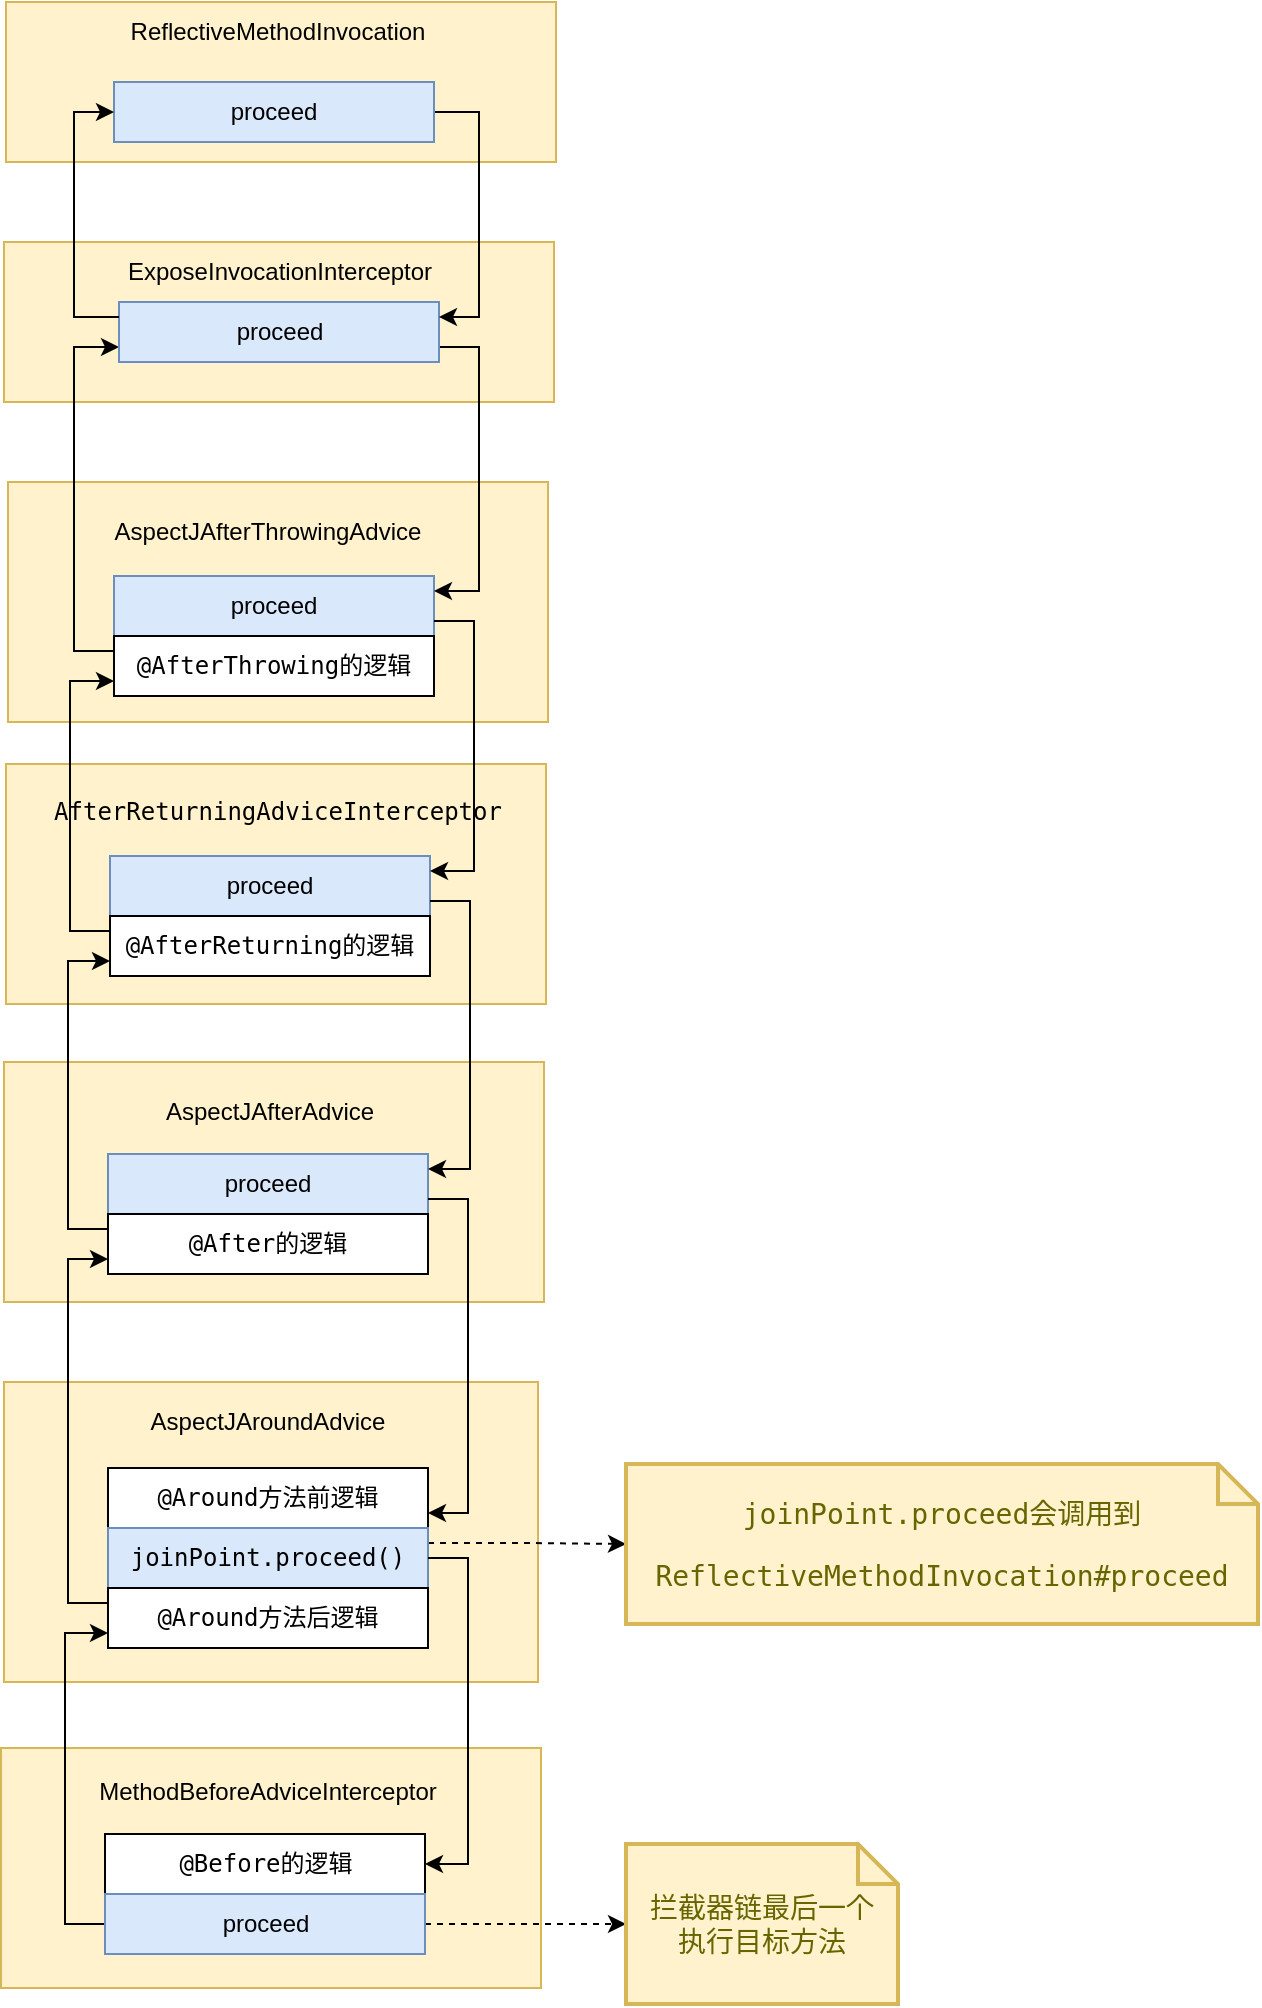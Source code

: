 <mxfile version="15.8.4" type="device"><diagram id="C2cQniBZWkqgplgNqJg-" name="第 1 页"><mxGraphModel dx="946" dy="1794" grid="1" gridSize="10" guides="1" tooltips="1" connect="1" arrows="1" fold="1" page="1" pageScale="1" pageWidth="827" pageHeight="1169" math="0" shadow="0"><root><mxCell id="0"/><mxCell id="1" parent="0"/><mxCell id="9vzoTqMDl0IDBazi-krJ-7" value="&lt;pre&gt;&lt;br&gt;&lt;/pre&gt;" style="rounded=0;whiteSpace=wrap;html=1;fillColor=#fff2cc;strokeColor=#d6b656;" parent="1" vertex="1"><mxGeometry x="103" y="100" width="275" height="80" as="geometry"/></mxCell><mxCell id="9vzoTqMDl0IDBazi-krJ-8" value="" style="rounded=0;whiteSpace=wrap;html=1;fillColor=#fff2cc;strokeColor=#d6b656;" parent="1" vertex="1"><mxGeometry x="105" y="220" width="270" height="120" as="geometry"/></mxCell><mxCell id="9vzoTqMDl0IDBazi-krJ-9" value="proceed" style="rounded=0;whiteSpace=wrap;html=1;fillColor=#dae8fc;strokeColor=#6c8ebf;" parent="1" vertex="1"><mxGeometry x="158" y="267" width="160" height="30" as="geometry"/></mxCell><mxCell id="VpmOFr-TTNhVRPLZfCgx-13" style="edgeStyle=orthogonalEdgeStyle;rounded=0;orthogonalLoop=1;jettySize=auto;html=1;exitX=0;exitY=0.25;exitDx=0;exitDy=0;entryX=0;entryY=0.75;entryDx=0;entryDy=0;" edge="1" parent="1" source="9vzoTqMDl0IDBazi-krJ-10" target="9vzoTqMDl0IDBazi-krJ-33"><mxGeometry relative="1" as="geometry"/></mxCell><mxCell id="9vzoTqMDl0IDBazi-krJ-10" value="&lt;pre&gt;@AfterThrowing的逻辑&lt;/pre&gt;" style="rounded=0;whiteSpace=wrap;html=1;" parent="1" vertex="1"><mxGeometry x="158" y="297" width="160" height="30" as="geometry"/></mxCell><mxCell id="9vzoTqMDl0IDBazi-krJ-12" value="AspectJAfterThrowingAdvice" style="text;html=1;strokeColor=none;fillColor=none;align=center;verticalAlign=middle;whiteSpace=wrap;rounded=0;" parent="1" vertex="1"><mxGeometry x="205" y="230" width="60" height="30" as="geometry"/></mxCell><mxCell id="9vzoTqMDl0IDBazi-krJ-13" value="" style="rounded=0;whiteSpace=wrap;html=1;fillColor=#fff2cc;strokeColor=#d6b656;" parent="1" vertex="1"><mxGeometry x="104" y="361" width="270" height="120" as="geometry"/></mxCell><mxCell id="9vzoTqMDl0IDBazi-krJ-14" value="proceed" style="rounded=0;whiteSpace=wrap;html=1;fillColor=#dae8fc;strokeColor=#6c8ebf;" parent="1" vertex="1"><mxGeometry x="156" y="407" width="160" height="30" as="geometry"/></mxCell><mxCell id="VpmOFr-TTNhVRPLZfCgx-12" style="edgeStyle=orthogonalEdgeStyle;rounded=0;orthogonalLoop=1;jettySize=auto;html=1;exitX=0;exitY=0.25;exitDx=0;exitDy=0;entryX=0;entryY=0.75;entryDx=0;entryDy=0;" edge="1" parent="1" source="9vzoTqMDl0IDBazi-krJ-15" target="9vzoTqMDl0IDBazi-krJ-10"><mxGeometry relative="1" as="geometry"/></mxCell><mxCell id="9vzoTqMDl0IDBazi-krJ-15" value="&lt;pre&gt;@AfterReturning的逻辑&lt;br&gt;&lt;/pre&gt;" style="rounded=0;whiteSpace=wrap;html=1;" parent="1" vertex="1"><mxGeometry x="156" y="437" width="160" height="30" as="geometry"/></mxCell><mxCell id="9vzoTqMDl0IDBazi-krJ-16" value="&lt;pre&gt;AfterReturningAdviceInterceptor&lt;/pre&gt;" style="text;html=1;strokeColor=none;fillColor=none;align=center;verticalAlign=middle;whiteSpace=wrap;rounded=0;" parent="1" vertex="1"><mxGeometry x="210" y="370" width="60" height="30" as="geometry"/></mxCell><mxCell id="9vzoTqMDl0IDBazi-krJ-17" value="" style="rounded=0;whiteSpace=wrap;html=1;fillColor=#fff2cc;strokeColor=#d6b656;" parent="1" vertex="1"><mxGeometry x="103" y="510" width="270" height="120" as="geometry"/></mxCell><mxCell id="9vzoTqMDl0IDBazi-krJ-18" value="proceed" style="rounded=0;whiteSpace=wrap;html=1;fillColor=#dae8fc;strokeColor=#6c8ebf;" parent="1" vertex="1"><mxGeometry x="155" y="556" width="160" height="30" as="geometry"/></mxCell><mxCell id="VpmOFr-TTNhVRPLZfCgx-11" style="edgeStyle=orthogonalEdgeStyle;rounded=0;orthogonalLoop=1;jettySize=auto;html=1;exitX=0;exitY=0.25;exitDx=0;exitDy=0;entryX=0;entryY=0.75;entryDx=0;entryDy=0;" edge="1" parent="1" source="9vzoTqMDl0IDBazi-krJ-19" target="9vzoTqMDl0IDBazi-krJ-15"><mxGeometry relative="1" as="geometry"/></mxCell><mxCell id="9vzoTqMDl0IDBazi-krJ-19" value="&lt;pre&gt;@After的逻辑&lt;br&gt;&lt;/pre&gt;" style="rounded=0;whiteSpace=wrap;html=1;" parent="1" vertex="1"><mxGeometry x="155" y="586" width="160" height="30" as="geometry"/></mxCell><mxCell id="9vzoTqMDl0IDBazi-krJ-20" value="AspectJAfterAdvice" style="text;html=1;strokeColor=none;fillColor=none;align=center;verticalAlign=middle;whiteSpace=wrap;rounded=0;" parent="1" vertex="1"><mxGeometry x="206" y="520" width="60" height="30" as="geometry"/></mxCell><mxCell id="9vzoTqMDl0IDBazi-krJ-21" value="" style="rounded=0;whiteSpace=wrap;html=1;fillColor=#fff2cc;strokeColor=#d6b656;" parent="1" vertex="1"><mxGeometry x="103" y="670" width="267" height="150" as="geometry"/></mxCell><mxCell id="9vzoTqMDl0IDBazi-krJ-23" value="&lt;pre&gt;&lt;pre&gt;@Around方法前逻辑&lt;/pre&gt;&lt;/pre&gt;" style="rounded=0;whiteSpace=wrap;html=1;" parent="1" vertex="1"><mxGeometry x="155" y="713" width="160" height="30" as="geometry"/></mxCell><mxCell id="9vzoTqMDl0IDBazi-krJ-24" value="AspectJAroundAdvice" style="text;html=1;strokeColor=none;fillColor=none;align=center;verticalAlign=middle;whiteSpace=wrap;rounded=0;" parent="1" vertex="1"><mxGeometry x="205" y="675" width="60" height="30" as="geometry"/></mxCell><mxCell id="VpmOFr-TTNhVRPLZfCgx-28" style="edgeStyle=orthogonalEdgeStyle;rounded=0;orthogonalLoop=1;jettySize=auto;html=1;exitX=1;exitY=0.25;exitDx=0;exitDy=0;entryX=0;entryY=0.5;entryDx=0;entryDy=0;entryPerimeter=0;dashed=1;" edge="1" parent="1" source="9vzoTqMDl0IDBazi-krJ-25" target="VpmOFr-TTNhVRPLZfCgx-23"><mxGeometry relative="1" as="geometry"/></mxCell><mxCell id="9vzoTqMDl0IDBazi-krJ-25" value="&lt;pre&gt;&lt;pre&gt;&lt;pre&gt;joinPoint.proceed()&lt;/pre&gt;&lt;/pre&gt;&lt;/pre&gt;" style="rounded=0;whiteSpace=wrap;html=1;fillColor=#dae8fc;strokeColor=#6c8ebf;" parent="1" vertex="1"><mxGeometry x="155" y="743" width="160" height="30" as="geometry"/></mxCell><mxCell id="VpmOFr-TTNhVRPLZfCgx-9" style="edgeStyle=orthogonalEdgeStyle;rounded=0;orthogonalLoop=1;jettySize=auto;html=1;exitX=0;exitY=0.25;exitDx=0;exitDy=0;entryX=0;entryY=0.75;entryDx=0;entryDy=0;" edge="1" parent="1" source="9vzoTqMDl0IDBazi-krJ-26" target="9vzoTqMDl0IDBazi-krJ-19"><mxGeometry relative="1" as="geometry"/></mxCell><mxCell id="9vzoTqMDl0IDBazi-krJ-26" value="&lt;pre&gt;&lt;pre&gt;@Around方法后逻辑&lt;/pre&gt;&lt;/pre&gt;" style="rounded=0;whiteSpace=wrap;html=1;" parent="1" vertex="1"><mxGeometry x="155" y="773" width="160" height="30" as="geometry"/></mxCell><mxCell id="9vzoTqMDl0IDBazi-krJ-27" value="" style="rounded=0;whiteSpace=wrap;html=1;fillColor=#fff2cc;strokeColor=#d6b656;" parent="1" vertex="1"><mxGeometry x="101.5" y="853" width="270" height="120" as="geometry"/></mxCell><mxCell id="9vzoTqMDl0IDBazi-krJ-28" value="&lt;pre&gt;@Before的逻辑&lt;/pre&gt;" style="rounded=0;whiteSpace=wrap;html=1;" parent="1" vertex="1"><mxGeometry x="153.5" y="896" width="160" height="30" as="geometry"/></mxCell><mxCell id="VpmOFr-TTNhVRPLZfCgx-8" style="edgeStyle=orthogonalEdgeStyle;rounded=0;orthogonalLoop=1;jettySize=auto;html=1;exitX=0;exitY=0.5;exitDx=0;exitDy=0;entryX=0;entryY=0.75;entryDx=0;entryDy=0;" edge="1" parent="1" source="9vzoTqMDl0IDBazi-krJ-29" target="9vzoTqMDl0IDBazi-krJ-26"><mxGeometry relative="1" as="geometry"/></mxCell><mxCell id="VpmOFr-TTNhVRPLZfCgx-27" style="edgeStyle=orthogonalEdgeStyle;rounded=0;orthogonalLoop=1;jettySize=auto;html=1;exitX=1;exitY=0.5;exitDx=0;exitDy=0;entryX=0;entryY=0.5;entryDx=0;entryDy=0;entryPerimeter=0;dashed=1;" edge="1" parent="1" source="9vzoTqMDl0IDBazi-krJ-29" target="VpmOFr-TTNhVRPLZfCgx-5"><mxGeometry relative="1" as="geometry"/></mxCell><mxCell id="9vzoTqMDl0IDBazi-krJ-29" value="&lt;pre&gt;&lt;span style=&quot;font-family: &amp;#34;helvetica&amp;#34;&quot;&gt;proceed&lt;/span&gt;&lt;br&gt;&lt;/pre&gt;" style="rounded=0;whiteSpace=wrap;html=1;fillColor=#dae8fc;strokeColor=#6c8ebf;" parent="1" vertex="1"><mxGeometry x="153.5" y="926" width="160" height="30" as="geometry"/></mxCell><mxCell id="9vzoTqMDl0IDBazi-krJ-30" value="MethodBeforeAdviceInterceptor" style="text;html=1;strokeColor=none;fillColor=none;align=center;verticalAlign=middle;whiteSpace=wrap;rounded=0;" parent="1" vertex="1"><mxGeometry x="205" y="860" width="60" height="30" as="geometry"/></mxCell><mxCell id="9vzoTqMDl0IDBazi-krJ-32" value="ExposeInvocationInterceptor" style="text;html=1;strokeColor=none;fillColor=none;align=center;verticalAlign=middle;whiteSpace=wrap;rounded=0;" parent="1" vertex="1"><mxGeometry x="210.5" y="100" width="60" height="30" as="geometry"/></mxCell><mxCell id="VpmOFr-TTNhVRPLZfCgx-18" style="edgeStyle=orthogonalEdgeStyle;rounded=0;orthogonalLoop=1;jettySize=auto;html=1;exitX=1;exitY=0.75;exitDx=0;exitDy=0;entryX=1;entryY=0.25;entryDx=0;entryDy=0;" edge="1" parent="1" source="9vzoTqMDl0IDBazi-krJ-33" target="9vzoTqMDl0IDBazi-krJ-9"><mxGeometry relative="1" as="geometry"/></mxCell><mxCell id="9vzoTqMDl0IDBazi-krJ-33" value="proceed" style="rounded=0;whiteSpace=wrap;html=1;fillColor=#dae8fc;strokeColor=#6c8ebf;" parent="1" vertex="1"><mxGeometry x="160.5" y="130" width="160" height="30" as="geometry"/></mxCell><mxCell id="VpmOFr-TTNhVRPLZfCgx-2" style="edgeStyle=orthogonalEdgeStyle;rounded=0;orthogonalLoop=1;jettySize=auto;html=1;exitX=1;exitY=0.5;exitDx=0;exitDy=0;entryX=1;entryY=0.5;entryDx=0;entryDy=0;" edge="1" parent="1" source="9vzoTqMDl0IDBazi-krJ-25" target="9vzoTqMDl0IDBazi-krJ-28"><mxGeometry relative="1" as="geometry"/></mxCell><mxCell id="VpmOFr-TTNhVRPLZfCgx-5" value="拦截器链最后一个&lt;br&gt;执行目标方法" style="shape=note;strokeWidth=2;fontSize=14;size=20;whiteSpace=wrap;html=1;fillColor=#fff2cc;strokeColor=#d6b656;fontColor=#666600;" vertex="1" parent="1"><mxGeometry x="414" y="901" width="136" height="80" as="geometry"/></mxCell><mxCell id="VpmOFr-TTNhVRPLZfCgx-14" value="&lt;pre&gt;&lt;br&gt;&lt;/pre&gt;" style="rounded=0;whiteSpace=wrap;html=1;fillColor=#fff2cc;strokeColor=#d6b656;" vertex="1" parent="1"><mxGeometry x="104" y="-20" width="275" height="80" as="geometry"/></mxCell><mxCell id="VpmOFr-TTNhVRPLZfCgx-17" style="edgeStyle=orthogonalEdgeStyle;rounded=0;orthogonalLoop=1;jettySize=auto;html=1;exitX=1;exitY=0.5;exitDx=0;exitDy=0;entryX=1;entryY=0.25;entryDx=0;entryDy=0;" edge="1" parent="1" source="VpmOFr-TTNhVRPLZfCgx-15" target="9vzoTqMDl0IDBazi-krJ-33"><mxGeometry relative="1" as="geometry"/></mxCell><mxCell id="VpmOFr-TTNhVRPLZfCgx-15" value="proceed" style="rounded=0;whiteSpace=wrap;html=1;fillColor=#dae8fc;strokeColor=#6c8ebf;" vertex="1" parent="1"><mxGeometry x="158" y="20" width="160" height="30" as="geometry"/></mxCell><mxCell id="VpmOFr-TTNhVRPLZfCgx-16" value="ReflectiveMethodInvocation" style="text;html=1;strokeColor=none;fillColor=none;align=center;verticalAlign=middle;whiteSpace=wrap;rounded=0;" vertex="1" parent="1"><mxGeometry x="210" y="-20" width="60" height="30" as="geometry"/></mxCell><mxCell id="VpmOFr-TTNhVRPLZfCgx-20" style="edgeStyle=orthogonalEdgeStyle;rounded=0;orthogonalLoop=1;jettySize=auto;html=1;exitX=1;exitY=0.75;exitDx=0;exitDy=0;entryX=1;entryY=0.25;entryDx=0;entryDy=0;" edge="1" parent="1" source="9vzoTqMDl0IDBazi-krJ-9" target="9vzoTqMDl0IDBazi-krJ-14"><mxGeometry relative="1" as="geometry"/></mxCell><mxCell id="VpmOFr-TTNhVRPLZfCgx-21" style="edgeStyle=orthogonalEdgeStyle;rounded=0;orthogonalLoop=1;jettySize=auto;html=1;exitX=1;exitY=0.75;exitDx=0;exitDy=0;entryX=1;entryY=0.75;entryDx=0;entryDy=0;" edge="1" parent="1" source="9vzoTqMDl0IDBazi-krJ-18" target="9vzoTqMDl0IDBazi-krJ-23"><mxGeometry relative="1" as="geometry"/></mxCell><mxCell id="VpmOFr-TTNhVRPLZfCgx-22" style="edgeStyle=orthogonalEdgeStyle;rounded=0;orthogonalLoop=1;jettySize=auto;html=1;exitX=1;exitY=0.75;exitDx=0;exitDy=0;entryX=1;entryY=0.25;entryDx=0;entryDy=0;" edge="1" parent="1" source="9vzoTqMDl0IDBazi-krJ-14" target="9vzoTqMDl0IDBazi-krJ-18"><mxGeometry relative="1" as="geometry"/></mxCell><mxCell id="VpmOFr-TTNhVRPLZfCgx-23" value="&lt;pre&gt;joinPoint.proceed会调用到&lt;/pre&gt;&lt;pre&gt;ReflectiveMethodInvocation#proceed&lt;font color=&quot;#000000&quot;&gt;&lt;span style=&quot;font-size: 12px&quot;&gt;&lt;br&gt;&lt;/span&gt;&lt;/font&gt;&lt;/pre&gt;" style="shape=note;strokeWidth=2;fontSize=14;size=20;whiteSpace=wrap;html=1;fillColor=#fff2cc;strokeColor=#d6b656;fontColor=#666600;" vertex="1" parent="1"><mxGeometry x="414" y="711" width="316" height="80" as="geometry"/></mxCell><mxCell id="VpmOFr-TTNhVRPLZfCgx-25" style="edgeStyle=orthogonalEdgeStyle;rounded=0;orthogonalLoop=1;jettySize=auto;html=1;exitX=0;exitY=0.25;exitDx=0;exitDy=0;entryX=0;entryY=0.5;entryDx=0;entryDy=0;" edge="1" parent="1" source="9vzoTqMDl0IDBazi-krJ-33" target="VpmOFr-TTNhVRPLZfCgx-15"><mxGeometry relative="1" as="geometry"/></mxCell></root></mxGraphModel></diagram></mxfile>